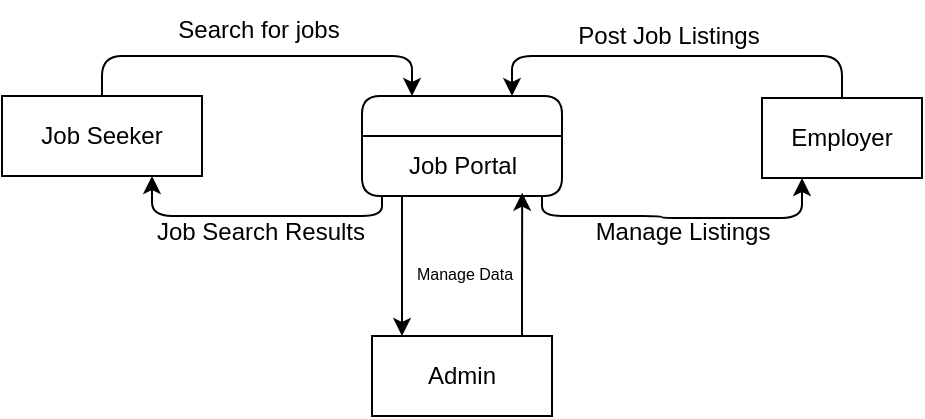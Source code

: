 <mxfile version="26.0.6">
  <diagram id="C5RBs43oDa-KdzZeNtuy" name="Page-1">
    <mxGraphModel dx="560" dy="281" grid="1" gridSize="10" guides="1" tooltips="1" connect="1" arrows="1" fold="1" page="1" pageScale="1" pageWidth="827" pageHeight="1169" math="0" shadow="0">
      <root>
        <mxCell id="WIyWlLk6GJQsqaUBKTNV-0" />
        <mxCell id="WIyWlLk6GJQsqaUBKTNV-1" parent="WIyWlLk6GJQsqaUBKTNV-0" />
        <mxCell id="axCRcWsU4pVJFEmlz38G-2" value="Admin" style="rounded=0;whiteSpace=wrap;html=1;" vertex="1" parent="WIyWlLk6GJQsqaUBKTNV-1">
          <mxGeometry x="355" y="390" width="90" height="40" as="geometry" />
        </mxCell>
        <mxCell id="axCRcWsU4pVJFEmlz38G-7" style="edgeStyle=orthogonalEdgeStyle;rounded=1;orthogonalLoop=1;jettySize=auto;html=1;entryX=0.25;entryY=0;entryDx=0;entryDy=0;curved=0;" edge="1" parent="WIyWlLk6GJQsqaUBKTNV-1" source="axCRcWsU4pVJFEmlz38G-3" target="axCRcWsU4pVJFEmlz38G-5">
          <mxGeometry relative="1" as="geometry">
            <Array as="points">
              <mxPoint x="220" y="250" />
              <mxPoint x="375" y="250" />
            </Array>
          </mxGeometry>
        </mxCell>
        <mxCell id="axCRcWsU4pVJFEmlz38G-3" value="Job Seeker" style="rounded=0;whiteSpace=wrap;html=1;" vertex="1" parent="WIyWlLk6GJQsqaUBKTNV-1">
          <mxGeometry x="170" y="270" width="100" height="40" as="geometry" />
        </mxCell>
        <mxCell id="axCRcWsU4pVJFEmlz38G-9" style="edgeStyle=orthogonalEdgeStyle;rounded=1;orthogonalLoop=1;jettySize=auto;html=1;entryX=0.75;entryY=0;entryDx=0;entryDy=0;curved=0;" edge="1" parent="WIyWlLk6GJQsqaUBKTNV-1" source="axCRcWsU4pVJFEmlz38G-4" target="axCRcWsU4pVJFEmlz38G-5">
          <mxGeometry relative="1" as="geometry">
            <Array as="points">
              <mxPoint x="590" y="250" />
              <mxPoint x="425" y="250" />
            </Array>
          </mxGeometry>
        </mxCell>
        <mxCell id="axCRcWsU4pVJFEmlz38G-4" value="Employer" style="rounded=0;whiteSpace=wrap;html=1;" vertex="1" parent="WIyWlLk6GJQsqaUBKTNV-1">
          <mxGeometry x="550" y="271" width="80" height="40" as="geometry" />
        </mxCell>
        <mxCell id="axCRcWsU4pVJFEmlz38G-5" value="" style="swimlane;fontStyle=0;childLayout=stackLayout;horizontal=1;startSize=20;fillColor=#ffffff;horizontalStack=0;resizeParent=1;resizeParentMax=0;resizeLast=0;collapsible=0;marginBottom=0;swimlaneFillColor=#ffffff;rounded=1;" vertex="1" parent="WIyWlLk6GJQsqaUBKTNV-1">
          <mxGeometry x="350" y="270" width="100" height="50" as="geometry" />
        </mxCell>
        <mxCell id="axCRcWsU4pVJFEmlz38G-6" value="Job Portal" style="text;html=1;align=center;verticalAlign=middle;resizable=0;points=[];autosize=1;strokeColor=none;fillColor=none;" vertex="1" parent="axCRcWsU4pVJFEmlz38G-5">
          <mxGeometry y="20" width="100" height="30" as="geometry" />
        </mxCell>
        <mxCell id="axCRcWsU4pVJFEmlz38G-8" value="Search for jobs" style="text;html=1;align=center;verticalAlign=middle;resizable=0;points=[];autosize=1;strokeColor=none;fillColor=none;" vertex="1" parent="WIyWlLk6GJQsqaUBKTNV-1">
          <mxGeometry x="248" y="222" width="100" height="30" as="geometry" />
        </mxCell>
        <mxCell id="axCRcWsU4pVJFEmlz38G-10" value="Post Job Listings" style="text;html=1;align=center;verticalAlign=middle;resizable=0;points=[];autosize=1;strokeColor=none;fillColor=none;" vertex="1" parent="WIyWlLk6GJQsqaUBKTNV-1">
          <mxGeometry x="448" y="225" width="110" height="30" as="geometry" />
        </mxCell>
        <mxCell id="axCRcWsU4pVJFEmlz38G-11" style="edgeStyle=orthogonalEdgeStyle;rounded=0;orthogonalLoop=1;jettySize=auto;html=1;entryX=0.801;entryY=0.945;entryDx=0;entryDy=0;entryPerimeter=0;" edge="1" parent="WIyWlLk6GJQsqaUBKTNV-1" source="axCRcWsU4pVJFEmlz38G-2" target="axCRcWsU4pVJFEmlz38G-6">
          <mxGeometry relative="1" as="geometry">
            <Array as="points">
              <mxPoint x="430" y="370" />
              <mxPoint x="430" y="370" />
            </Array>
          </mxGeometry>
        </mxCell>
        <mxCell id="axCRcWsU4pVJFEmlz38G-12" value="Manage Data" style="text;html=1;align=center;verticalAlign=middle;resizable=0;points=[];autosize=1;strokeColor=none;fillColor=none;fontSize=8;" vertex="1" parent="WIyWlLk6GJQsqaUBKTNV-1">
          <mxGeometry x="366" y="349" width="70" height="20" as="geometry" />
        </mxCell>
        <mxCell id="axCRcWsU4pVJFEmlz38G-13" style="edgeStyle=orthogonalEdgeStyle;rounded=1;orthogonalLoop=1;jettySize=auto;html=1;entryX=0.75;entryY=1;entryDx=0;entryDy=0;curved=0;" edge="1" parent="WIyWlLk6GJQsqaUBKTNV-1" source="axCRcWsU4pVJFEmlz38G-6" target="axCRcWsU4pVJFEmlz38G-3">
          <mxGeometry relative="1" as="geometry">
            <Array as="points">
              <mxPoint x="360" y="330" />
              <mxPoint x="245" y="330" />
            </Array>
          </mxGeometry>
        </mxCell>
        <mxCell id="axCRcWsU4pVJFEmlz38G-14" value="Job Search Results" style="text;html=1;align=center;verticalAlign=middle;resizable=0;points=[];autosize=1;strokeColor=none;fillColor=none;" vertex="1" parent="WIyWlLk6GJQsqaUBKTNV-1">
          <mxGeometry x="234" y="323" width="130" height="30" as="geometry" />
        </mxCell>
        <mxCell id="axCRcWsU4pVJFEmlz38G-15" style="edgeStyle=orthogonalEdgeStyle;rounded=0;orthogonalLoop=1;jettySize=auto;html=1;" edge="1" parent="WIyWlLk6GJQsqaUBKTNV-1" source="axCRcWsU4pVJFEmlz38G-6" target="axCRcWsU4pVJFEmlz38G-2">
          <mxGeometry relative="1" as="geometry">
            <Array as="points">
              <mxPoint x="370" y="350" />
              <mxPoint x="370" y="350" />
            </Array>
          </mxGeometry>
        </mxCell>
        <mxCell id="axCRcWsU4pVJFEmlz38G-16" style="edgeStyle=orthogonalEdgeStyle;rounded=1;orthogonalLoop=1;jettySize=auto;html=1;entryX=0.25;entryY=1;entryDx=0;entryDy=0;curved=0;" edge="1" parent="WIyWlLk6GJQsqaUBKTNV-1" source="axCRcWsU4pVJFEmlz38G-6" target="axCRcWsU4pVJFEmlz38G-4">
          <mxGeometry relative="1" as="geometry">
            <Array as="points">
              <mxPoint x="440" y="330" />
              <mxPoint x="500" y="330" />
              <mxPoint x="570" y="331" />
            </Array>
          </mxGeometry>
        </mxCell>
        <mxCell id="axCRcWsU4pVJFEmlz38G-17" value="Manage Listings" style="text;html=1;align=center;verticalAlign=middle;resizable=0;points=[];autosize=1;strokeColor=none;fillColor=none;" vertex="1" parent="WIyWlLk6GJQsqaUBKTNV-1">
          <mxGeometry x="455" y="323" width="110" height="30" as="geometry" />
        </mxCell>
      </root>
    </mxGraphModel>
  </diagram>
</mxfile>

